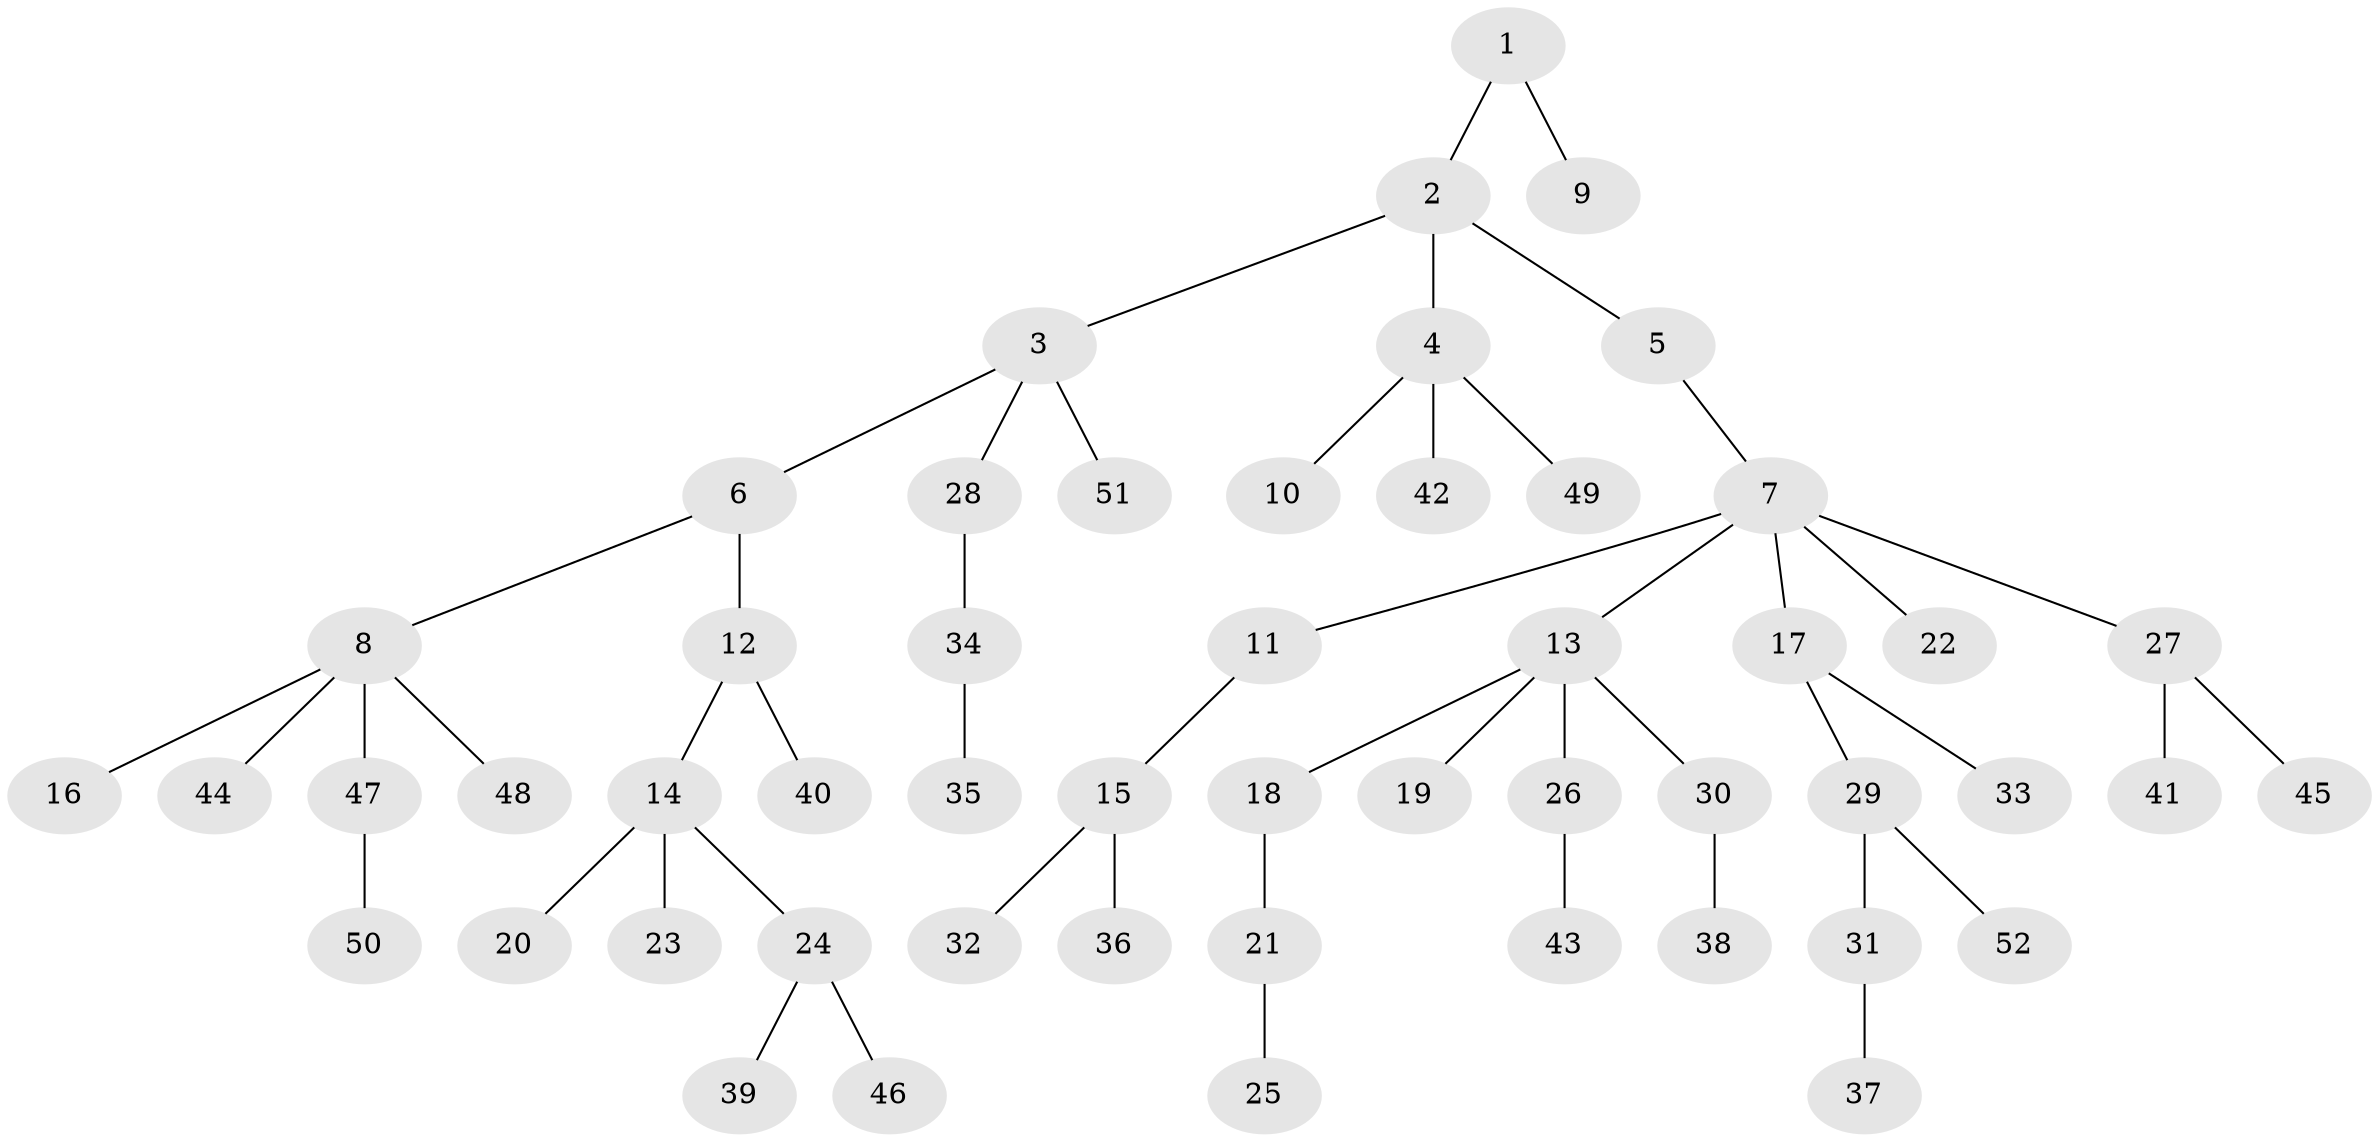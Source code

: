 // Generated by graph-tools (version 1.1) at 2025/02/03/09/25 03:02:18]
// undirected, 52 vertices, 51 edges
graph export_dot {
graph [start="1"]
  node [color=gray90,style=filled];
  1;
  2;
  3;
  4;
  5;
  6;
  7;
  8;
  9;
  10;
  11;
  12;
  13;
  14;
  15;
  16;
  17;
  18;
  19;
  20;
  21;
  22;
  23;
  24;
  25;
  26;
  27;
  28;
  29;
  30;
  31;
  32;
  33;
  34;
  35;
  36;
  37;
  38;
  39;
  40;
  41;
  42;
  43;
  44;
  45;
  46;
  47;
  48;
  49;
  50;
  51;
  52;
  1 -- 2;
  1 -- 9;
  2 -- 3;
  2 -- 4;
  2 -- 5;
  3 -- 6;
  3 -- 28;
  3 -- 51;
  4 -- 10;
  4 -- 42;
  4 -- 49;
  5 -- 7;
  6 -- 8;
  6 -- 12;
  7 -- 11;
  7 -- 13;
  7 -- 17;
  7 -- 22;
  7 -- 27;
  8 -- 16;
  8 -- 44;
  8 -- 47;
  8 -- 48;
  11 -- 15;
  12 -- 14;
  12 -- 40;
  13 -- 18;
  13 -- 19;
  13 -- 26;
  13 -- 30;
  14 -- 20;
  14 -- 23;
  14 -- 24;
  15 -- 32;
  15 -- 36;
  17 -- 29;
  17 -- 33;
  18 -- 21;
  21 -- 25;
  24 -- 39;
  24 -- 46;
  26 -- 43;
  27 -- 41;
  27 -- 45;
  28 -- 34;
  29 -- 31;
  29 -- 52;
  30 -- 38;
  31 -- 37;
  34 -- 35;
  47 -- 50;
}
